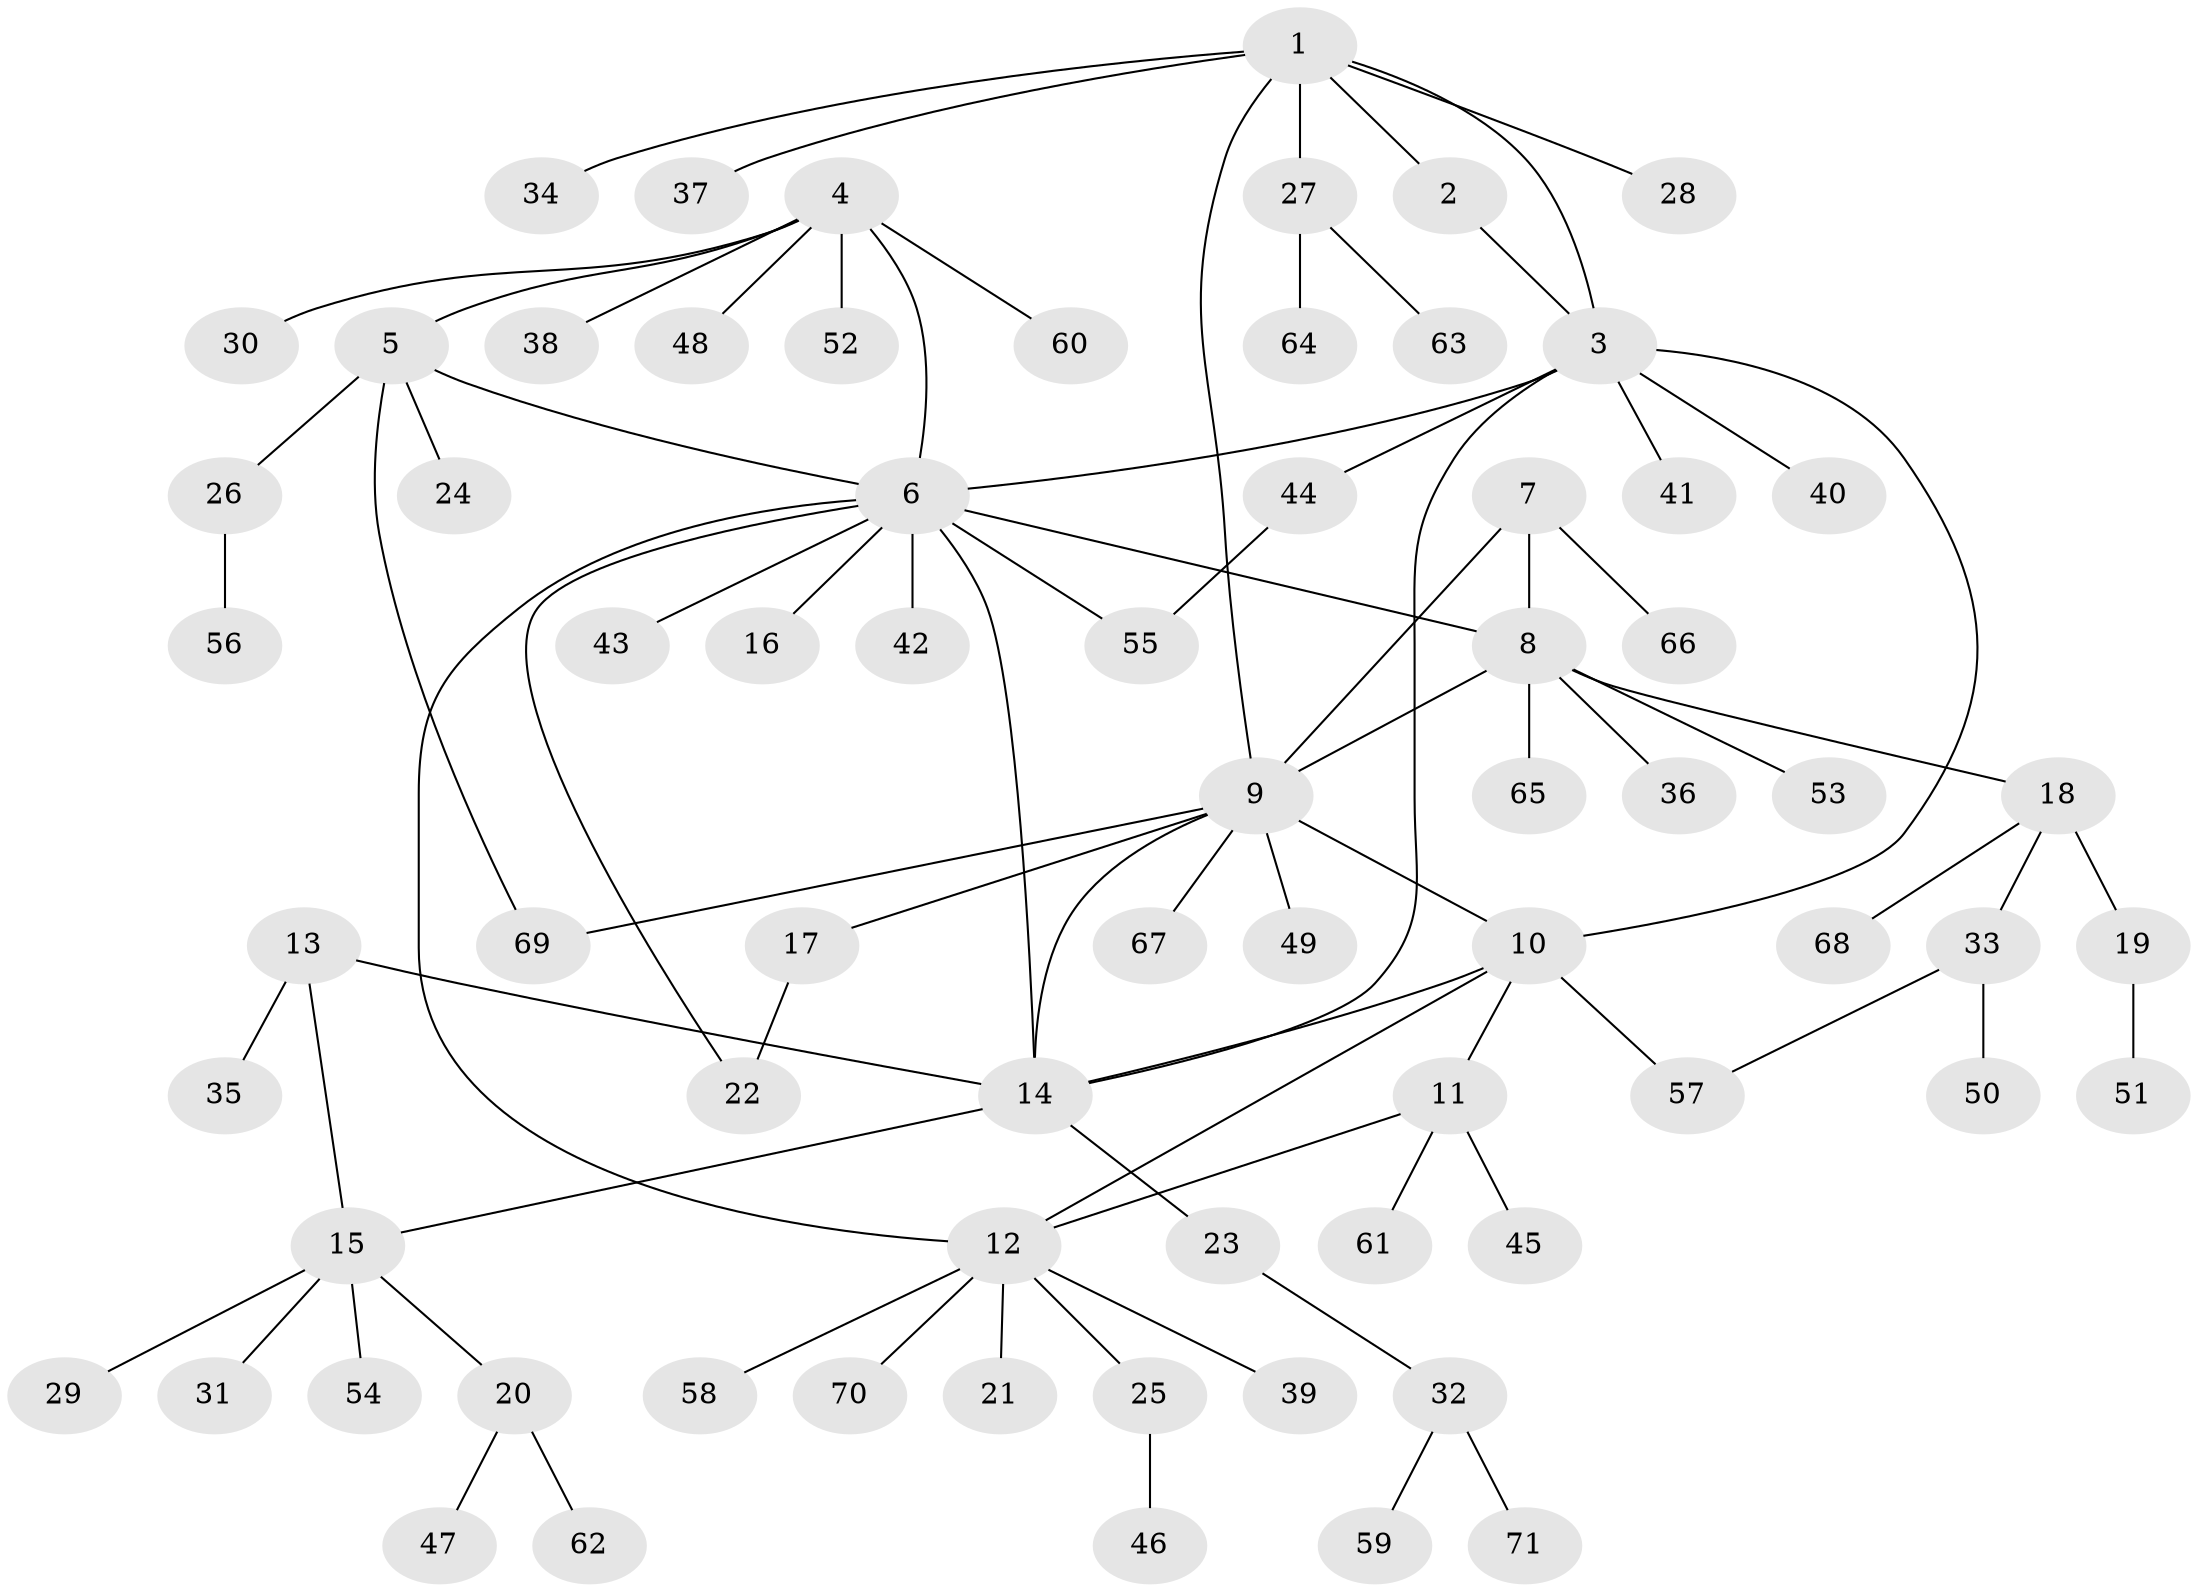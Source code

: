 // coarse degree distribution, {6: 0.03636363636363636, 7: 0.03636363636363636, 5: 0.03636363636363636, 16: 0.01818181818181818, 2: 0.16363636363636364, 8: 0.01818181818181818, 9: 0.01818181818181818, 4: 0.03636363636363636, 1: 0.6181818181818182, 3: 0.01818181818181818}
// Generated by graph-tools (version 1.1) at 2025/42/03/06/25 10:42:12]
// undirected, 71 vertices, 85 edges
graph export_dot {
graph [start="1"]
  node [color=gray90,style=filled];
  1;
  2;
  3;
  4;
  5;
  6;
  7;
  8;
  9;
  10;
  11;
  12;
  13;
  14;
  15;
  16;
  17;
  18;
  19;
  20;
  21;
  22;
  23;
  24;
  25;
  26;
  27;
  28;
  29;
  30;
  31;
  32;
  33;
  34;
  35;
  36;
  37;
  38;
  39;
  40;
  41;
  42;
  43;
  44;
  45;
  46;
  47;
  48;
  49;
  50;
  51;
  52;
  53;
  54;
  55;
  56;
  57;
  58;
  59;
  60;
  61;
  62;
  63;
  64;
  65;
  66;
  67;
  68;
  69;
  70;
  71;
  1 -- 2;
  1 -- 3;
  1 -- 9;
  1 -- 27;
  1 -- 28;
  1 -- 34;
  1 -- 37;
  2 -- 3;
  3 -- 6;
  3 -- 10;
  3 -- 14;
  3 -- 40;
  3 -- 41;
  3 -- 44;
  4 -- 5;
  4 -- 6;
  4 -- 30;
  4 -- 38;
  4 -- 48;
  4 -- 52;
  4 -- 60;
  5 -- 6;
  5 -- 24;
  5 -- 26;
  5 -- 69;
  6 -- 8;
  6 -- 12;
  6 -- 14;
  6 -- 16;
  6 -- 22;
  6 -- 42;
  6 -- 43;
  6 -- 55;
  7 -- 8;
  7 -- 9;
  7 -- 66;
  8 -- 9;
  8 -- 18;
  8 -- 36;
  8 -- 53;
  8 -- 65;
  9 -- 10;
  9 -- 14;
  9 -- 17;
  9 -- 49;
  9 -- 67;
  9 -- 69;
  10 -- 11;
  10 -- 12;
  10 -- 14;
  10 -- 57;
  11 -- 12;
  11 -- 45;
  11 -- 61;
  12 -- 21;
  12 -- 25;
  12 -- 39;
  12 -- 58;
  12 -- 70;
  13 -- 14;
  13 -- 15;
  13 -- 35;
  14 -- 15;
  14 -- 23;
  15 -- 20;
  15 -- 29;
  15 -- 31;
  15 -- 54;
  17 -- 22;
  18 -- 19;
  18 -- 33;
  18 -- 68;
  19 -- 51;
  20 -- 47;
  20 -- 62;
  23 -- 32;
  25 -- 46;
  26 -- 56;
  27 -- 63;
  27 -- 64;
  32 -- 59;
  32 -- 71;
  33 -- 50;
  33 -- 57;
  44 -- 55;
}

